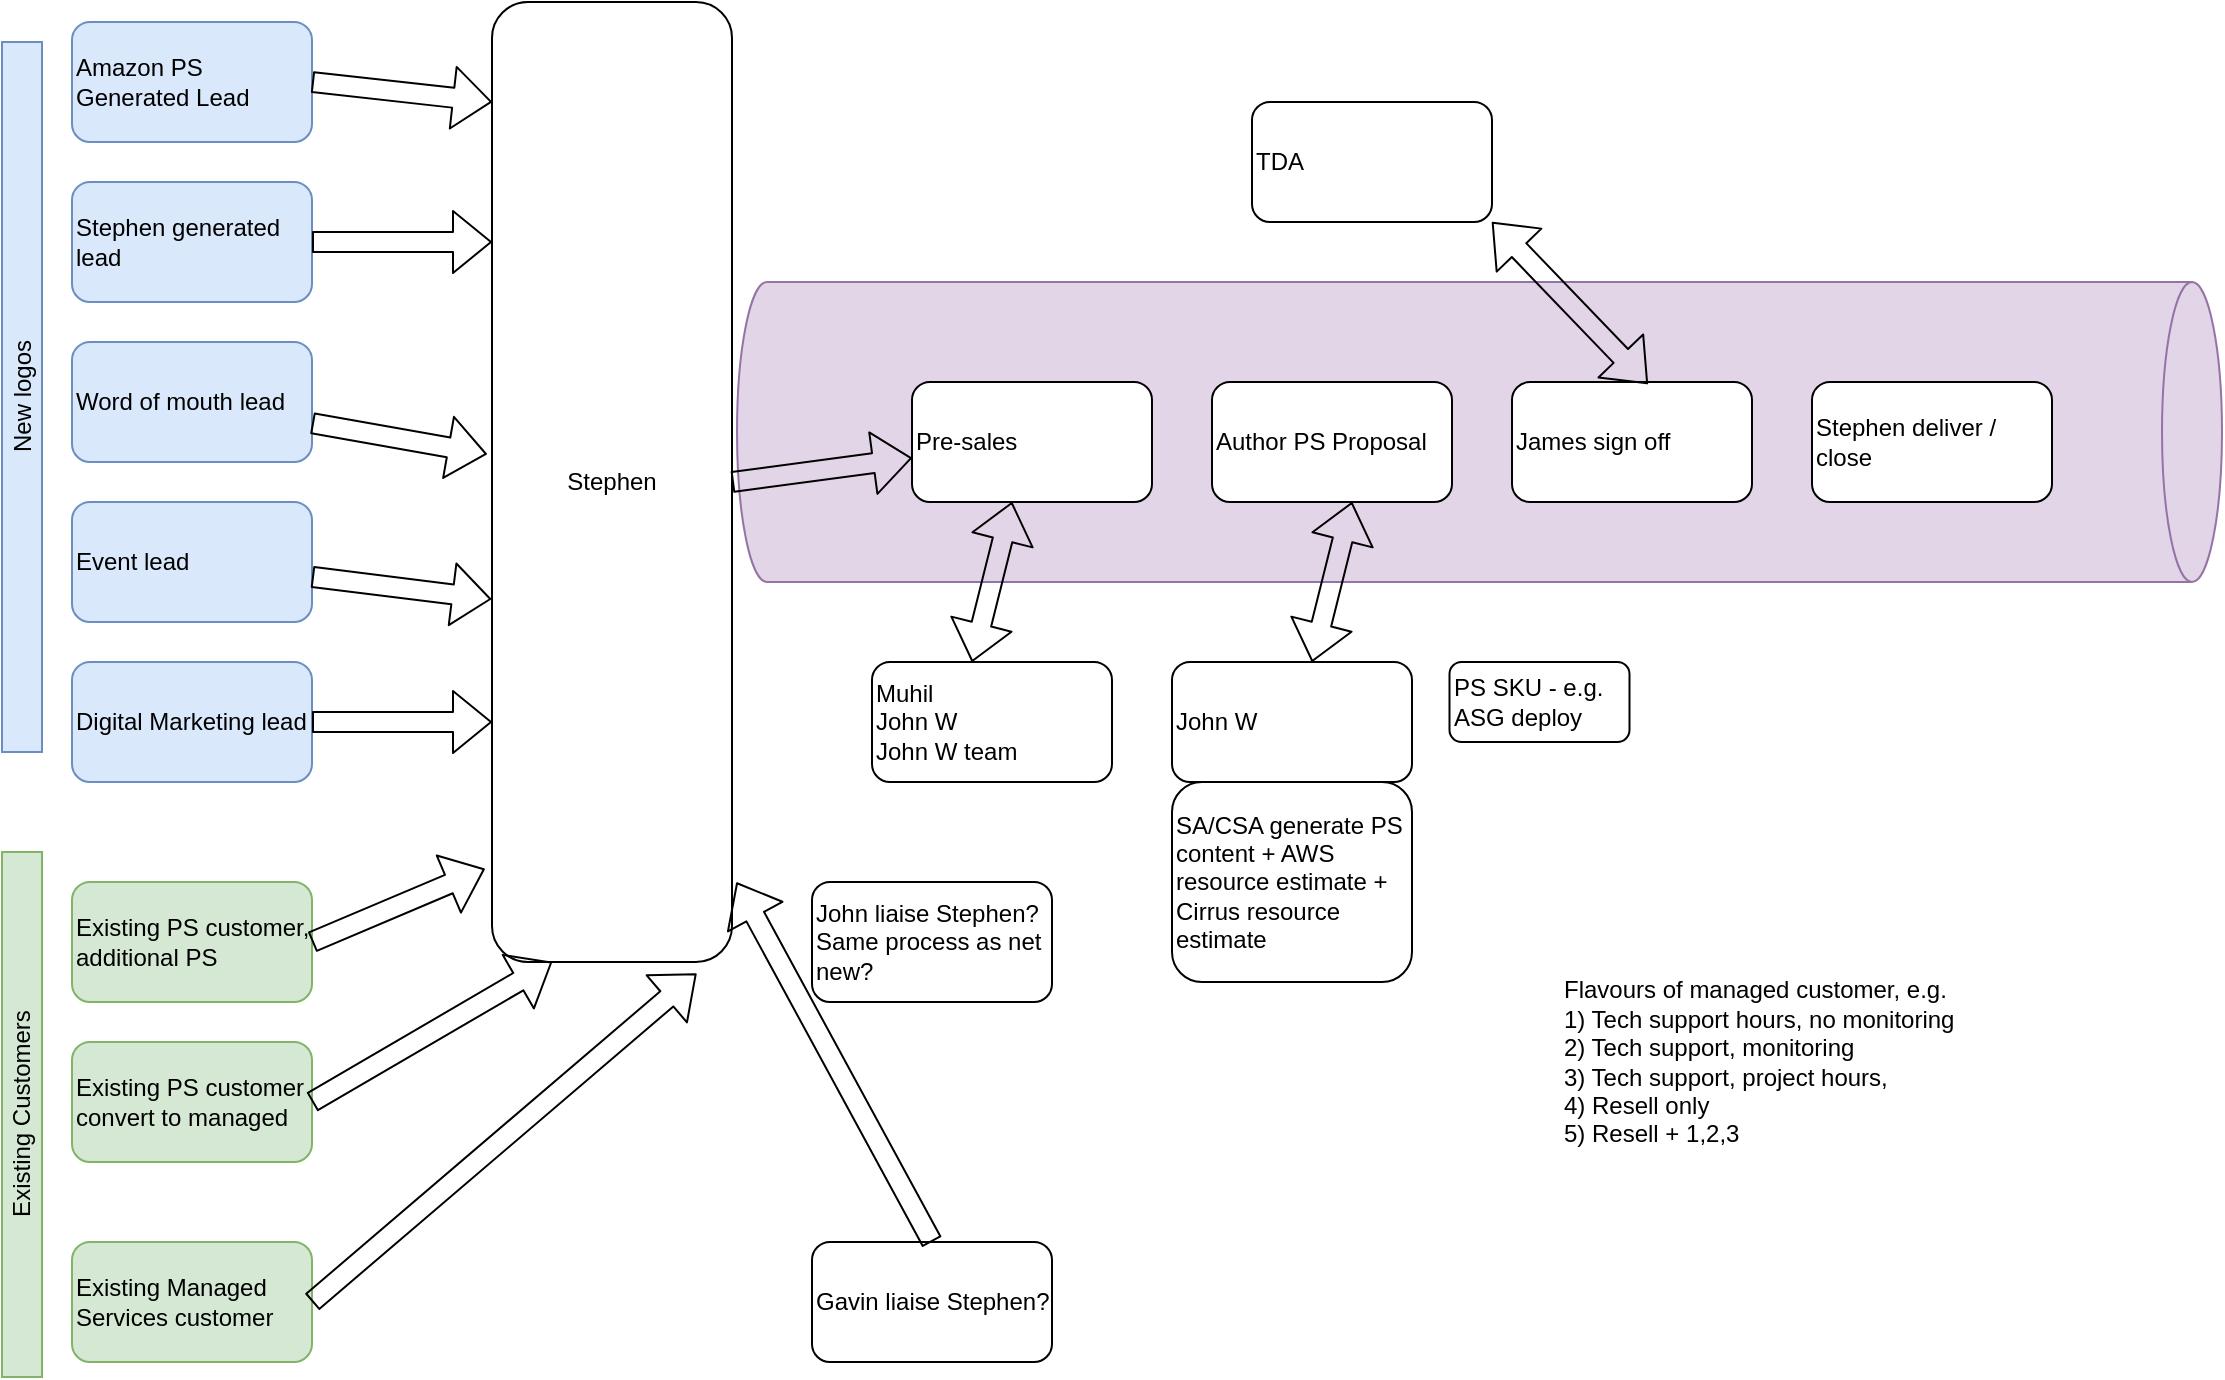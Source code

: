 <mxfile version="14.1.1" type="github" pages="4">
  <diagram id="ho1QO2U8nEk5dNVwzTMI" name="Sales Funnel">
    <mxGraphModel dx="1449" dy="675" grid="1" gridSize="10" guides="1" tooltips="1" connect="1" arrows="1" fold="1" page="1" pageScale="1" pageWidth="1169" pageHeight="827" math="0" shadow="0">
      <root>
        <mxCell id="0" />
        <mxCell id="1" parent="0" />
        <mxCell id="8zEjN8LGxmkn5kDTla0N-18" value="" style="shape=cylinder3;whiteSpace=wrap;html=1;boundedLbl=1;backgroundOutline=1;size=15;rotation=90;fillColor=#e1d5e7;strokeColor=#9673a6;" parent="1" vertex="1">
          <mxGeometry x="708.75" y="-66.25" width="150" height="742.5" as="geometry" />
        </mxCell>
        <mxCell id="KgLcx0yHhYFfOFIcbzr5-1" value="Amazon PS Generated Lead" style="rounded=1;whiteSpace=wrap;html=1;align=left;fillColor=#dae8fc;strokeColor=#6c8ebf;" parent="1" vertex="1">
          <mxGeometry x="80" y="100" width="120" height="60" as="geometry" />
        </mxCell>
        <mxCell id="KgLcx0yHhYFfOFIcbzr5-2" value="Stephen generated lead" style="rounded=1;whiteSpace=wrap;html=1;align=left;fillColor=#dae8fc;strokeColor=#6c8ebf;" parent="1" vertex="1">
          <mxGeometry x="80" y="180" width="120" height="60" as="geometry" />
        </mxCell>
        <mxCell id="KgLcx0yHhYFfOFIcbzr5-4" value="Existing Customers" style="text;html=1;strokeColor=#82b366;fillColor=#d5e8d4;align=center;verticalAlign=middle;whiteSpace=wrap;rounded=0;rotation=-90;" parent="1" vertex="1">
          <mxGeometry x="-76.25" y="636.25" width="262.5" height="20" as="geometry" />
        </mxCell>
        <mxCell id="KgLcx0yHhYFfOFIcbzr5-5" value="Word of mouth lead" style="rounded=1;whiteSpace=wrap;html=1;align=left;fillColor=#dae8fc;strokeColor=#6c8ebf;" parent="1" vertex="1">
          <mxGeometry x="80" y="260" width="120" height="60" as="geometry" />
        </mxCell>
        <mxCell id="KgLcx0yHhYFfOFIcbzr5-6" value="Event lead" style="rounded=1;whiteSpace=wrap;html=1;align=left;fillColor=#dae8fc;strokeColor=#6c8ebf;" parent="1" vertex="1">
          <mxGeometry x="80" y="340" width="120" height="60" as="geometry" />
        </mxCell>
        <mxCell id="KgLcx0yHhYFfOFIcbzr5-7" value="Digital Marketing lead" style="rounded=1;whiteSpace=wrap;html=1;align=left;fillColor=#dae8fc;strokeColor=#6c8ebf;" parent="1" vertex="1">
          <mxGeometry x="80" y="420" width="120" height="60" as="geometry" />
        </mxCell>
        <mxCell id="KgLcx0yHhYFfOFIcbzr5-9" value="Stephen" style="rounded=1;whiteSpace=wrap;html=1;align=center;" parent="1" vertex="1">
          <mxGeometry x="290" y="90" width="120" height="480" as="geometry" />
        </mxCell>
        <mxCell id="KgLcx0yHhYFfOFIcbzr5-10" value="Existing Managed Services customer" style="rounded=1;whiteSpace=wrap;html=1;align=left;fillColor=#d5e8d4;strokeColor=#82b366;" parent="1" vertex="1">
          <mxGeometry x="80" y="710" width="120" height="60" as="geometry" />
        </mxCell>
        <mxCell id="KgLcx0yHhYFfOFIcbzr5-12" value="Existing PS customer, additional PS" style="rounded=1;whiteSpace=wrap;html=1;align=left;fillColor=#d5e8d4;strokeColor=#82b366;" parent="1" vertex="1">
          <mxGeometry x="80" y="530" width="120" height="60" as="geometry" />
        </mxCell>
        <mxCell id="KgLcx0yHhYFfOFIcbzr5-13" value="Pre-sales" style="rounded=1;whiteSpace=wrap;html=1;align=left;" parent="1" vertex="1">
          <mxGeometry x="500" y="280" width="120" height="60" as="geometry" />
        </mxCell>
        <mxCell id="KgLcx0yHhYFfOFIcbzr5-14" value="Author PS Proposal" style="rounded=1;whiteSpace=wrap;html=1;align=left;" parent="1" vertex="1">
          <mxGeometry x="650" y="280" width="120" height="60" as="geometry" />
        </mxCell>
        <mxCell id="8zEjN8LGxmkn5kDTla0N-1" value="John W" style="rounded=1;whiteSpace=wrap;html=1;align=left;" parent="1" vertex="1">
          <mxGeometry x="630" y="420" width="120" height="60" as="geometry" />
        </mxCell>
        <mxCell id="8zEjN8LGxmkn5kDTla0N-2" value="James sign off" style="rounded=1;whiteSpace=wrap;html=1;align=left;" parent="1" vertex="1">
          <mxGeometry x="800" y="280" width="120" height="60" as="geometry" />
        </mxCell>
        <mxCell id="8zEjN8LGxmkn5kDTla0N-3" value="" style="shape=flexArrow;endArrow=classic;html=1;exitX=1;exitY=0.5;exitDx=0;exitDy=0;entryX=0.852;entryY=1.012;entryDx=0;entryDy=0;entryPerimeter=0;" parent="1" source="KgLcx0yHhYFfOFIcbzr5-10" target="KgLcx0yHhYFfOFIcbzr5-9" edge="1">
          <mxGeometry width="50" height="50" relative="1" as="geometry">
            <mxPoint x="620" y="510" as="sourcePoint" />
            <mxPoint x="670" y="460" as="targetPoint" />
          </mxGeometry>
        </mxCell>
        <mxCell id="8zEjN8LGxmkn5kDTla0N-4" value="" style="shape=flexArrow;endArrow=classic;html=1;exitX=1;exitY=0.5;exitDx=0;exitDy=0;entryX=-0.03;entryY=0.903;entryDx=0;entryDy=0;entryPerimeter=0;" parent="1" source="KgLcx0yHhYFfOFIcbzr5-12" target="KgLcx0yHhYFfOFIcbzr5-9" edge="1">
          <mxGeometry width="50" height="50" relative="1" as="geometry">
            <mxPoint x="210" y="580" as="sourcePoint" />
            <mxPoint x="270" y="560" as="targetPoint" />
          </mxGeometry>
        </mxCell>
        <mxCell id="8zEjN8LGxmkn5kDTla0N-5" value="" style="shape=flexArrow;endArrow=classic;html=1;exitX=1;exitY=0.5;exitDx=0;exitDy=0;entryX=0;entryY=0.75;entryDx=0;entryDy=0;" parent="1" target="KgLcx0yHhYFfOFIcbzr5-9" edge="1">
          <mxGeometry width="50" height="50" relative="1" as="geometry">
            <mxPoint x="200" y="450" as="sourcePoint" />
            <mxPoint x="350" y="220" as="targetPoint" />
          </mxGeometry>
        </mxCell>
        <mxCell id="8zEjN8LGxmkn5kDTla0N-6" value="Stephen deliver / close" style="rounded=1;whiteSpace=wrap;html=1;align=left;" parent="1" vertex="1">
          <mxGeometry x="950" y="280" width="120" height="60" as="geometry" />
        </mxCell>
        <mxCell id="8zEjN8LGxmkn5kDTla0N-7" value="" style="shape=flexArrow;endArrow=classic;html=1;entryX=-0.003;entryY=0.622;entryDx=0;entryDy=0;entryPerimeter=0;" parent="1" source="KgLcx0yHhYFfOFIcbzr5-6" target="KgLcx0yHhYFfOFIcbzr5-9" edge="1">
          <mxGeometry width="50" height="50" relative="1" as="geometry">
            <mxPoint x="210" y="460" as="sourcePoint" />
            <mxPoint x="300" y="350" as="targetPoint" />
          </mxGeometry>
        </mxCell>
        <mxCell id="8zEjN8LGxmkn5kDTla0N-8" value="" style="shape=flexArrow;endArrow=classic;html=1;entryX=-0.021;entryY=0.471;entryDx=0;entryDy=0;entryPerimeter=0;" parent="1" source="KgLcx0yHhYFfOFIcbzr5-5" target="KgLcx0yHhYFfOFIcbzr5-9" edge="1">
          <mxGeometry width="50" height="50" relative="1" as="geometry">
            <mxPoint x="210" y="350" as="sourcePoint" />
            <mxPoint x="290" y="290" as="targetPoint" />
          </mxGeometry>
        </mxCell>
        <mxCell id="8zEjN8LGxmkn5kDTla0N-9" value="Gavin liaise Stephen?&lt;br&gt;" style="rounded=1;whiteSpace=wrap;html=1;align=left;" parent="1" vertex="1">
          <mxGeometry x="450" y="710" width="120" height="60" as="geometry" />
        </mxCell>
        <mxCell id="8zEjN8LGxmkn5kDTla0N-11" value="John liaise Stephen?Same process as net new?" style="rounded=1;whiteSpace=wrap;html=1;align=left;" parent="1" vertex="1">
          <mxGeometry x="450" y="530" width="120" height="60" as="geometry" />
        </mxCell>
        <mxCell id="8zEjN8LGxmkn5kDTla0N-12" value="" style="shape=flexArrow;endArrow=classic;html=1;exitX=0.5;exitY=0;exitDx=0;exitDy=0;entryX=1.019;entryY=0.917;entryDx=0;entryDy=0;entryPerimeter=0;" parent="1" source="8zEjN8LGxmkn5kDTla0N-9" target="KgLcx0yHhYFfOFIcbzr5-9" edge="1">
          <mxGeometry width="50" height="50" relative="1" as="geometry">
            <mxPoint x="390" y="610" as="sourcePoint" />
            <mxPoint x="391.04" y="489.1" as="targetPoint" />
          </mxGeometry>
        </mxCell>
        <mxCell id="8zEjN8LGxmkn5kDTla0N-13" value="" style="shape=flexArrow;endArrow=classic;html=1;entryX=0;entryY=0.25;entryDx=0;entryDy=0;exitX=1;exitY=0.5;exitDx=0;exitDy=0;" parent="1" source="KgLcx0yHhYFfOFIcbzr5-2" target="KgLcx0yHhYFfOFIcbzr5-9" edge="1">
          <mxGeometry width="50" height="50" relative="1" as="geometry">
            <mxPoint x="210" y="290" as="sourcePoint" />
            <mxPoint x="300" y="275" as="targetPoint" />
          </mxGeometry>
        </mxCell>
        <mxCell id="8zEjN8LGxmkn5kDTla0N-14" value="TDA" style="rounded=1;whiteSpace=wrap;html=1;align=left;" parent="1" vertex="1">
          <mxGeometry x="670" y="140" width="120" height="60" as="geometry" />
        </mxCell>
        <mxCell id="8zEjN8LGxmkn5kDTla0N-16" value="" style="shape=flexArrow;endArrow=classic;html=1;exitX=1;exitY=0.5;exitDx=0;exitDy=0;" parent="1" source="KgLcx0yHhYFfOFIcbzr5-1" edge="1">
          <mxGeometry width="50" height="50" relative="1" as="geometry">
            <mxPoint x="210" y="220" as="sourcePoint" />
            <mxPoint x="290" y="140" as="targetPoint" />
          </mxGeometry>
        </mxCell>
        <mxCell id="8zEjN8LGxmkn5kDTla0N-17" value="" style="shape=flexArrow;endArrow=classic;html=1;exitX=1;exitY=0.5;exitDx=0;exitDy=0;" parent="1" source="KgLcx0yHhYFfOFIcbzr5-9" target="KgLcx0yHhYFfOFIcbzr5-13" edge="1">
          <mxGeometry width="50" height="50" relative="1" as="geometry">
            <mxPoint x="210" y="295.281" as="sourcePoint" />
            <mxPoint x="297.48" y="288.4" as="targetPoint" />
          </mxGeometry>
        </mxCell>
        <mxCell id="8zEjN8LGxmkn5kDTla0N-19" value="Existing PS customer convert to managed" style="rounded=1;whiteSpace=wrap;html=1;align=left;fillColor=#d5e8d4;strokeColor=#82b366;" parent="1" vertex="1">
          <mxGeometry x="80" y="610" width="120" height="60" as="geometry" />
        </mxCell>
        <mxCell id="8zEjN8LGxmkn5kDTla0N-20" value="Flavours of managed customer, e.g.&lt;br&gt;1) Tech support hours, no monitoring&lt;br&gt;2) Tech support, monitoring&lt;br&gt;3) Tech support, project hours,&amp;nbsp;&lt;br&gt;4) Resell only&lt;br&gt;5) Resell + 1,2,3" style="text;html=1;strokeColor=none;fillColor=none;align=left;verticalAlign=middle;whiteSpace=wrap;rounded=0;" parent="1" vertex="1">
          <mxGeometry x="823.75" y="610" width="246.25" height="20" as="geometry" />
        </mxCell>
        <mxCell id="8zEjN8LGxmkn5kDTla0N-21" value="" style="shape=flexArrow;endArrow=classic;startArrow=classic;html=1;exitX=0.566;exitY=0.017;exitDx=0;exitDy=0;entryX=1;entryY=1;entryDx=0;entryDy=0;exitPerimeter=0;" parent="1" source="8zEjN8LGxmkn5kDTla0N-2" target="8zEjN8LGxmkn5kDTla0N-14" edge="1">
          <mxGeometry width="50" height="50" relative="1" as="geometry">
            <mxPoint x="685" y="260" as="sourcePoint" />
            <mxPoint x="735" y="210" as="targetPoint" />
          </mxGeometry>
        </mxCell>
        <mxCell id="8zEjN8LGxmkn5kDTla0N-22" value="" style="shape=flexArrow;endArrow=classic;startArrow=classic;html=1;exitX=0.75;exitY=0;exitDx=0;exitDy=0;entryX=0.75;entryY=1;entryDx=0;entryDy=0;" parent="1" edge="1">
          <mxGeometry width="50" height="50" relative="1" as="geometry">
            <mxPoint x="700" y="420" as="sourcePoint" />
            <mxPoint x="720" y="340" as="targetPoint" />
          </mxGeometry>
        </mxCell>
        <mxCell id="8zEjN8LGxmkn5kDTla0N-23" value="SA/CSA generate PS content + AWS resource estimate + Cirrus resource estimate" style="rounded=1;whiteSpace=wrap;html=1;align=left;" parent="1" vertex="1">
          <mxGeometry x="630" y="480" width="120" height="100" as="geometry" />
        </mxCell>
        <mxCell id="8zEjN8LGxmkn5kDTla0N-24" value="New logos" style="text;html=1;strokeColor=#6c8ebf;fillColor=#dae8fc;align=center;verticalAlign=middle;whiteSpace=wrap;rounded=0;rotation=-90;" parent="1" vertex="1">
          <mxGeometry x="-122.5" y="277.5" width="355" height="20" as="geometry" />
        </mxCell>
        <mxCell id="8zEjN8LGxmkn5kDTla0N-26" value="" style="shape=flexArrow;endArrow=classic;html=1;exitX=1;exitY=0.5;exitDx=0;exitDy=0;entryX=0.25;entryY=1;entryDx=0;entryDy=0;" parent="1" source="8zEjN8LGxmkn5kDTla0N-19" target="KgLcx0yHhYFfOFIcbzr5-9" edge="1">
          <mxGeometry width="50" height="50" relative="1" as="geometry">
            <mxPoint x="200" y="636.25" as="sourcePoint" />
            <mxPoint x="270" y="636.25" as="targetPoint" />
          </mxGeometry>
        </mxCell>
        <mxCell id="hzwAfNqWGflxvxbllieF-1" value="Muhil&lt;br&gt;John W&lt;br&gt;John W team" style="rounded=1;whiteSpace=wrap;html=1;align=left;" parent="1" vertex="1">
          <mxGeometry x="480" y="420" width="120" height="60" as="geometry" />
        </mxCell>
        <mxCell id="hzwAfNqWGflxvxbllieF-2" value="" style="shape=flexArrow;endArrow=classic;startArrow=classic;html=1;exitX=0.75;exitY=0;exitDx=0;exitDy=0;entryX=0.75;entryY=1;entryDx=0;entryDy=0;" parent="1" edge="1">
          <mxGeometry width="50" height="50" relative="1" as="geometry">
            <mxPoint x="530" y="420.0" as="sourcePoint" />
            <mxPoint x="550" y="340.0" as="targetPoint" />
          </mxGeometry>
        </mxCell>
        <mxCell id="hzwAfNqWGflxvxbllieF-3" value="PS SKU - e.g. ASG deploy" style="rounded=1;whiteSpace=wrap;html=1;align=left;" parent="1" vertex="1">
          <mxGeometry x="768.75" y="420" width="90" height="40" as="geometry" />
        </mxCell>
      </root>
    </mxGraphModel>
  </diagram>
  <diagram id="932f-S1QaRRjzjCXm46r" name="PS">
    <mxGraphModel dx="1449" dy="675" grid="1" gridSize="10" guides="1" tooltips="1" connect="1" arrows="1" fold="1" page="1" pageScale="1" pageWidth="1169" pageHeight="827" math="0" shadow="0">
      <root>
        <mxCell id="ET1MKJ4apy0ET9dkxIQE-0" />
        <mxCell id="ET1MKJ4apy0ET9dkxIQE-1" parent="ET1MKJ4apy0ET9dkxIQE-0" />
        <mxCell id="csxGHYVA_0lbzSThSeI9-0" value="Scheduling" style="rounded=1;whiteSpace=wrap;html=1;align=left;" parent="ET1MKJ4apy0ET9dkxIQE-1" vertex="1">
          <mxGeometry x="200" y="200" width="120" height="60" as="geometry" />
        </mxCell>
        <mxCell id="ssYrKZRzWKLqGrJXFF3S-0" value="Delivery/payment Milestones&amp;nbsp;" style="rounded=1;whiteSpace=wrap;html=1;align=left;" parent="ET1MKJ4apy0ET9dkxIQE-1" vertex="1">
          <mxGeometry x="60" y="200" width="120" height="60" as="geometry" />
        </mxCell>
        <mxCell id="ssYrKZRzWKLqGrJXFF3S-1" value="Discovery&lt;br&gt;Customer reported truthfully on prereq?" style="rounded=1;whiteSpace=wrap;html=1;align=left;" parent="ET1MKJ4apy0ET9dkxIQE-1" vertex="1">
          <mxGeometry x="340" y="200" width="120" height="60" as="geometry" />
        </mxCell>
        <mxCell id="ssYrKZRzWKLqGrJXFF3S-2" value="Breakpoint - ok to go?" style="rounded=1;whiteSpace=wrap;html=1;align=left;" parent="ET1MKJ4apy0ET9dkxIQE-1" vertex="1">
          <mxGeometry x="480" y="200" width="120" height="60" as="geometry" />
        </mxCell>
        <mxCell id="ssYrKZRzWKLqGrJXFF3S-3" value="Design" style="rounded=1;whiteSpace=wrap;html=1;align=left;" parent="ET1MKJ4apy0ET9dkxIQE-1" vertex="1">
          <mxGeometry x="620" y="200" width="120" height="60" as="geometry" />
        </mxCell>
        <mxCell id="SBBvhC0sCpfQM56uXKch-0" value="John W own design doc?" style="rounded=1;whiteSpace=wrap;html=1;align=left;" parent="ET1MKJ4apy0ET9dkxIQE-1" vertex="1">
          <mxGeometry x="620" y="270" width="120" height="60" as="geometry" />
        </mxCell>
        <mxCell id="SBBvhC0sCpfQM56uXKch-1" value="John W team author" style="rounded=1;whiteSpace=wrap;html=1;align=left;" parent="ET1MKJ4apy0ET9dkxIQE-1" vertex="1">
          <mxGeometry x="620" y="340" width="120" height="60" as="geometry" />
        </mxCell>
        <mxCell id="SBBvhC0sCpfQM56uXKch-2" value="Design sign off" style="rounded=1;whiteSpace=wrap;html=1;align=left;" parent="ET1MKJ4apy0ET9dkxIQE-1" vertex="1">
          <mxGeometry x="890" y="200" width="120" height="60" as="geometry" />
        </mxCell>
        <mxCell id="SBBvhC0sCpfQM56uXKch-3" value="TDA" style="rounded=1;whiteSpace=wrap;html=1;align=left;" parent="ET1MKJ4apy0ET9dkxIQE-1" vertex="1">
          <mxGeometry x="750" y="200" width="120" height="60" as="geometry" />
        </mxCell>
        <mxCell id="SBBvhC0sCpfQM56uXKch-4" value="Implementation" style="rounded=1;whiteSpace=wrap;html=1;align=left;" parent="ET1MKJ4apy0ET9dkxIQE-1" vertex="1">
          <mxGeometry x="1020" y="200" width="120" height="60" as="geometry" />
        </mxCell>
        <mxCell id="SBBvhC0sCpfQM56uXKch-5" value="Documentation" style="rounded=1;whiteSpace=wrap;html=1;align=left;" parent="ET1MKJ4apy0ET9dkxIQE-1" vertex="1">
          <mxGeometry x="1160" y="200" width="120" height="60" as="geometry" />
        </mxCell>
        <mxCell id="SBBvhC0sCpfQM56uXKch-6" value="Project sign off" style="rounded=1;whiteSpace=wrap;html=1;align=left;" parent="ET1MKJ4apy0ET9dkxIQE-1" vertex="1">
          <mxGeometry x="1300" y="200" width="120" height="60" as="geometry" />
        </mxCell>
        <mxCell id="SBBvhC0sCpfQM56uXKch-7" value="John W own solution documentation sign off?" style="rounded=1;whiteSpace=wrap;html=1;align=left;" parent="ET1MKJ4apy0ET9dkxIQE-1" vertex="1">
          <mxGeometry x="1160" y="270" width="120" height="60" as="geometry" />
        </mxCell>
        <mxCell id="SBBvhC0sCpfQM56uXKch-8" value="Sales close out&amp;nbsp; / expand" style="rounded=1;whiteSpace=wrap;html=1;align=left;" parent="ET1MKJ4apy0ET9dkxIQE-1" vertex="1">
          <mxGeometry x="1440" y="200" width="120" height="60" as="geometry" />
        </mxCell>
        <mxCell id="Aykso3s4_XLSSmcP3YIh-0" value="PS breakdown&lt;br&gt;&lt;br&gt;1.App Migrations&lt;br&gt;2. Well Arch Reviews&lt;br&gt;3.&amp;nbsp;" style="text;html=1;strokeColor=none;fillColor=none;align=left;verticalAlign=middle;whiteSpace=wrap;rounded=0;" parent="ET1MKJ4apy0ET9dkxIQE-1" vertex="1">
          <mxGeometry x="100" y="480" width="130" height="20" as="geometry" />
        </mxCell>
        <mxCell id="Aykso3s4_XLSSmcP3YIh-1" value="If these processes look ok - would any of previous issues been caught?" style="text;html=1;strokeColor=none;fillColor=none;align=center;verticalAlign=middle;whiteSpace=wrap;rounded=0;" parent="ET1MKJ4apy0ET9dkxIQE-1" vertex="1">
          <mxGeometry x="550" y="490" width="410" height="20" as="geometry" />
        </mxCell>
        <mxCell id="Aykso3s4_XLSSmcP3YIh-2" value="Documentation - opp to bill 2 days+ light/full doc" style="text;html=1;strokeColor=none;fillColor=none;align=center;verticalAlign=middle;whiteSpace=wrap;rounded=0;" parent="ET1MKJ4apy0ET9dkxIQE-1" vertex="1">
          <mxGeometry x="320" y="580" width="160" height="20" as="geometry" />
        </mxCell>
        <mxCell id="S5VU15MbwlWNfS7kyp7R-0" value="e.g. DNS ownership" style="rounded=1;whiteSpace=wrap;html=1;align=left;" parent="ET1MKJ4apy0ET9dkxIQE-1" vertex="1">
          <mxGeometry x="340" y="290" width="120" height="40" as="geometry" />
        </mxCell>
      </root>
    </mxGraphModel>
  </diagram>
  <diagram id="odW1iXzeqLhZ5GxUIzrW" name="MS">
    <mxGraphModel dx="1449" dy="675" grid="1" gridSize="10" guides="1" tooltips="1" connect="1" arrows="1" fold="1" page="1" pageScale="1" pageWidth="1169" pageHeight="827" math="0" shadow="0">
      <root>
        <mxCell id="pt1xglrDcdgQ7_IVC4mi-0" />
        <mxCell id="pt1xglrDcdgQ7_IVC4mi-1" parent="pt1xglrDcdgQ7_IVC4mi-0" />
        <mxCell id="2shBsdNcsNnZIBX6vlr2-0" value="Monitoring alarm" style="rounded=1;whiteSpace=wrap;html=1;align=left;" parent="pt1xglrDcdgQ7_IVC4mi-1" vertex="1">
          <mxGeometry x="80" y="140" width="120" height="60" as="geometry" />
        </mxCell>
        <mxCell id="2shBsdNcsNnZIBX6vlr2-1" value="Customer call" style="rounded=1;whiteSpace=wrap;html=1;align=left;" parent="pt1xglrDcdgQ7_IVC4mi-1" vertex="1">
          <mxGeometry x="80" y="210" width="120" height="60" as="geometry" />
        </mxCell>
        <mxCell id="2shBsdNcsNnZIBX6vlr2-3" value="Customer email" style="rounded=1;whiteSpace=wrap;html=1;align=left;" parent="pt1xglrDcdgQ7_IVC4mi-1" vertex="1">
          <mxGeometry x="80" y="280" width="120" height="60" as="geometry" />
        </mxCell>
        <mxCell id="2shBsdNcsNnZIBX6vlr2-4" value="Contractual scheduled job" style="rounded=1;whiteSpace=wrap;html=1;align=left;" parent="pt1xglrDcdgQ7_IVC4mi-1" vertex="1">
          <mxGeometry x="80" y="70" width="120" height="60" as="geometry" />
        </mxCell>
        <mxCell id="2shBsdNcsNnZIBX6vlr2-5" value="Time tracking (JIRA)" style="rounded=1;whiteSpace=wrap;html=1;align=center;" parent="pt1xglrDcdgQ7_IVC4mi-1" vertex="1">
          <mxGeometry x="80" y="510" width="1030" height="40" as="geometry" />
        </mxCell>
        <mxCell id="2shBsdNcsNnZIBX6vlr2-6" value="Gavin" style="rounded=1;whiteSpace=wrap;html=1;align=left;" parent="pt1xglrDcdgQ7_IVC4mi-1" vertex="1">
          <mxGeometry x="510" y="300" width="120" height="60" as="geometry" />
        </mxCell>
        <mxCell id="2shBsdNcsNnZIBX6vlr2-7" value="CSA1" style="rounded=1;whiteSpace=wrap;html=1;align=left;" parent="pt1xglrDcdgQ7_IVC4mi-1" vertex="1">
          <mxGeometry x="630" y="200" width="120" height="60" as="geometry" />
        </mxCell>
        <mxCell id="2shBsdNcsNnZIBX6vlr2-8" value="CSA2" style="rounded=1;whiteSpace=wrap;html=1;align=left;" parent="pt1xglrDcdgQ7_IVC4mi-1" vertex="1">
          <mxGeometry x="630" y="260" width="120" height="60" as="geometry" />
        </mxCell>
        <mxCell id="2shBsdNcsNnZIBX6vlr2-9" value="CSA3" style="rounded=1;whiteSpace=wrap;html=1;align=left;" parent="pt1xglrDcdgQ7_IVC4mi-1" vertex="1">
          <mxGeometry x="630" y="320" width="120" height="60" as="geometry" />
        </mxCell>
        <mxCell id="2shBsdNcsNnZIBX6vlr2-11" value="Level 1 resolution&amp;nbsp;&lt;br&gt;Level 2 resolution&lt;br&gt;Level 3 resolution&lt;br&gt;Tickets per month - managment visibility&lt;br&gt;Tickets per month - customer visibility&lt;br&gt;Knowledge base - google drive doc - some confluence&lt;br&gt;Meeting notes - confluence" style="text;html=1;strokeColor=none;fillColor=none;align=left;verticalAlign=middle;whiteSpace=wrap;rounded=0;" parent="pt1xglrDcdgQ7_IVC4mi-1" vertex="1">
          <mxGeometry x="360" y="50" width="430" height="90" as="geometry" />
        </mxCell>
        <mxCell id="2shBsdNcsNnZIBX6vlr2-12" value="What are the typical work items of managed services?&lt;br&gt;&lt;br&gt;Break/fix of apps?&lt;br&gt;Fault finding&lt;br&gt;Log inspection&lt;br&gt;Security assessments&lt;br&gt;&lt;br&gt;&lt;br&gt;Some customers - x hours&lt;br&gt;" style="text;html=1;strokeColor=none;fillColor=none;align=left;verticalAlign=middle;whiteSpace=wrap;rounded=0;" parent="pt1xglrDcdgQ7_IVC4mi-1" vertex="1">
          <mxGeometry x="860" y="57.5" width="200" height="85" as="geometry" />
        </mxCell>
        <mxCell id="XVN6_RgXjoho-c4xiv_S-0" value="Deployments" style="rounded=1;whiteSpace=wrap;html=1;align=left;" parent="pt1xglrDcdgQ7_IVC4mi-1" vertex="1">
          <mxGeometry x="340" y="260" width="120" height="60" as="geometry" />
        </mxCell>
        <mxCell id="XVN6_RgXjoho-c4xiv_S-1" value="Slack channel" style="rounded=1;whiteSpace=wrap;html=1;align=left;" parent="pt1xglrDcdgQ7_IVC4mi-1" vertex="1">
          <mxGeometry x="80" y="354" width="120" height="60" as="geometry" />
        </mxCell>
        <mxCell id="XVN6_RgXjoho-c4xiv_S-2" value="Ticketing (JIRA)" style="rounded=1;whiteSpace=wrap;html=1;align=center;" parent="pt1xglrDcdgQ7_IVC4mi-1" vertex="1">
          <mxGeometry x="80" y="452" width="1030" height="40" as="geometry" />
        </mxCell>
      </root>
    </mxGraphModel>
  </diagram>
  <diagram id="sbCibIw5ACaEraMgq-wK" name="On call">
    <mxGraphModel dx="1449" dy="675" grid="1" gridSize="10" guides="1" tooltips="1" connect="1" arrows="1" fold="1" page="1" pageScale="1" pageWidth="1169" pageHeight="827" math="0" shadow="0">
      <root>
        <mxCell id="DClgyrICZ7YlJ-G9F5il-0" />
        <mxCell id="DClgyrICZ7YlJ-G9F5il-1" parent="DClgyrICZ7YlJ-G9F5il-0" />
        <mxCell id="DClgyrICZ7YlJ-G9F5il-2" value="" style="rounded=1;whiteSpace=wrap;html=1;align=left;" vertex="1" parent="DClgyrICZ7YlJ-G9F5il-1">
          <mxGeometry x="100" y="180" width="120" height="60" as="geometry" />
        </mxCell>
      </root>
    </mxGraphModel>
  </diagram>
</mxfile>
